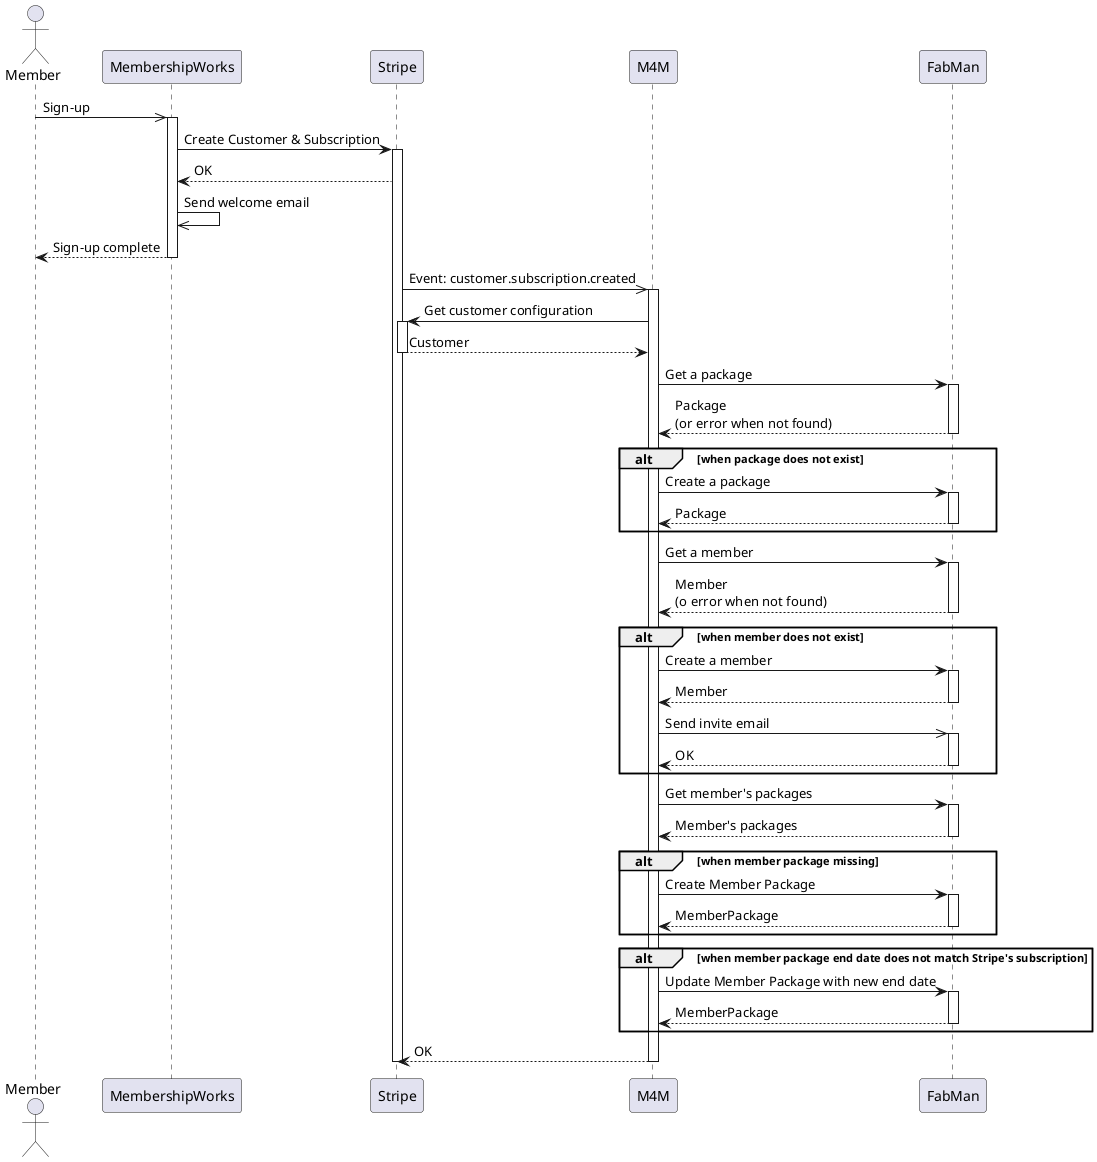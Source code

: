 @startuml
actor Member as M
participant MembershipWorks as MW
participant Stripe as S
participant M4M
participant FabMan as FM


M ->> MW : Sign-up

activate MW
MW -> S : Create Customer & Subscription

activate S
MW <-- S : OK
MW ->> MW : Send welcome email
M <-- MW : Sign-up complete
deactivate MW

S ->> M4M : Event: customer.subscription.created

activate M4M
 S <- M4M : Get customer configuration
 activate S
    S --> M4M : Customer
 deactivate S

 M4M -> FM : Get a package
 activate FM
 M4M <-- FM : Package\n(or error when not found)
 deactivate FM

 alt when package does not exist
    M4M -> FM : Create a package
    activate FM
    M4M <-- FM : Package
    deactivate FM
 end

 M4M -> FM : Get a member
 activate FM
 M4M <-- FM : Member\n(o error when not found)
 deactivate FM

 alt when member does not exist
     M4M -> FM : Create a member
     activate FM
     M4M <-- FM : Member
     deactivate FM

     M4M ->> FM : Send invite email
     activate FM
     M4M <-- FM : OK
     deactivate FM
 end

 M4M -> FM : Get member's packages
 activate FM
 M4M <-- FM : Member's packages
 deactivate FM

 alt when member package missing
    M4M -> FM : Create Member Package
    activate FM
    M4M <-- FM : MemberPackage
    deactivate FM

 end

 alt when member package end date does not match Stripe's subscription
    M4M -> FM : Update Member Package with new end date
    activate FM
    M4M <-- FM : MemberPackage
    deactivate FM
 end

 S <-- M4M : OK
 deactivate S
deactivate M4M


@enduml